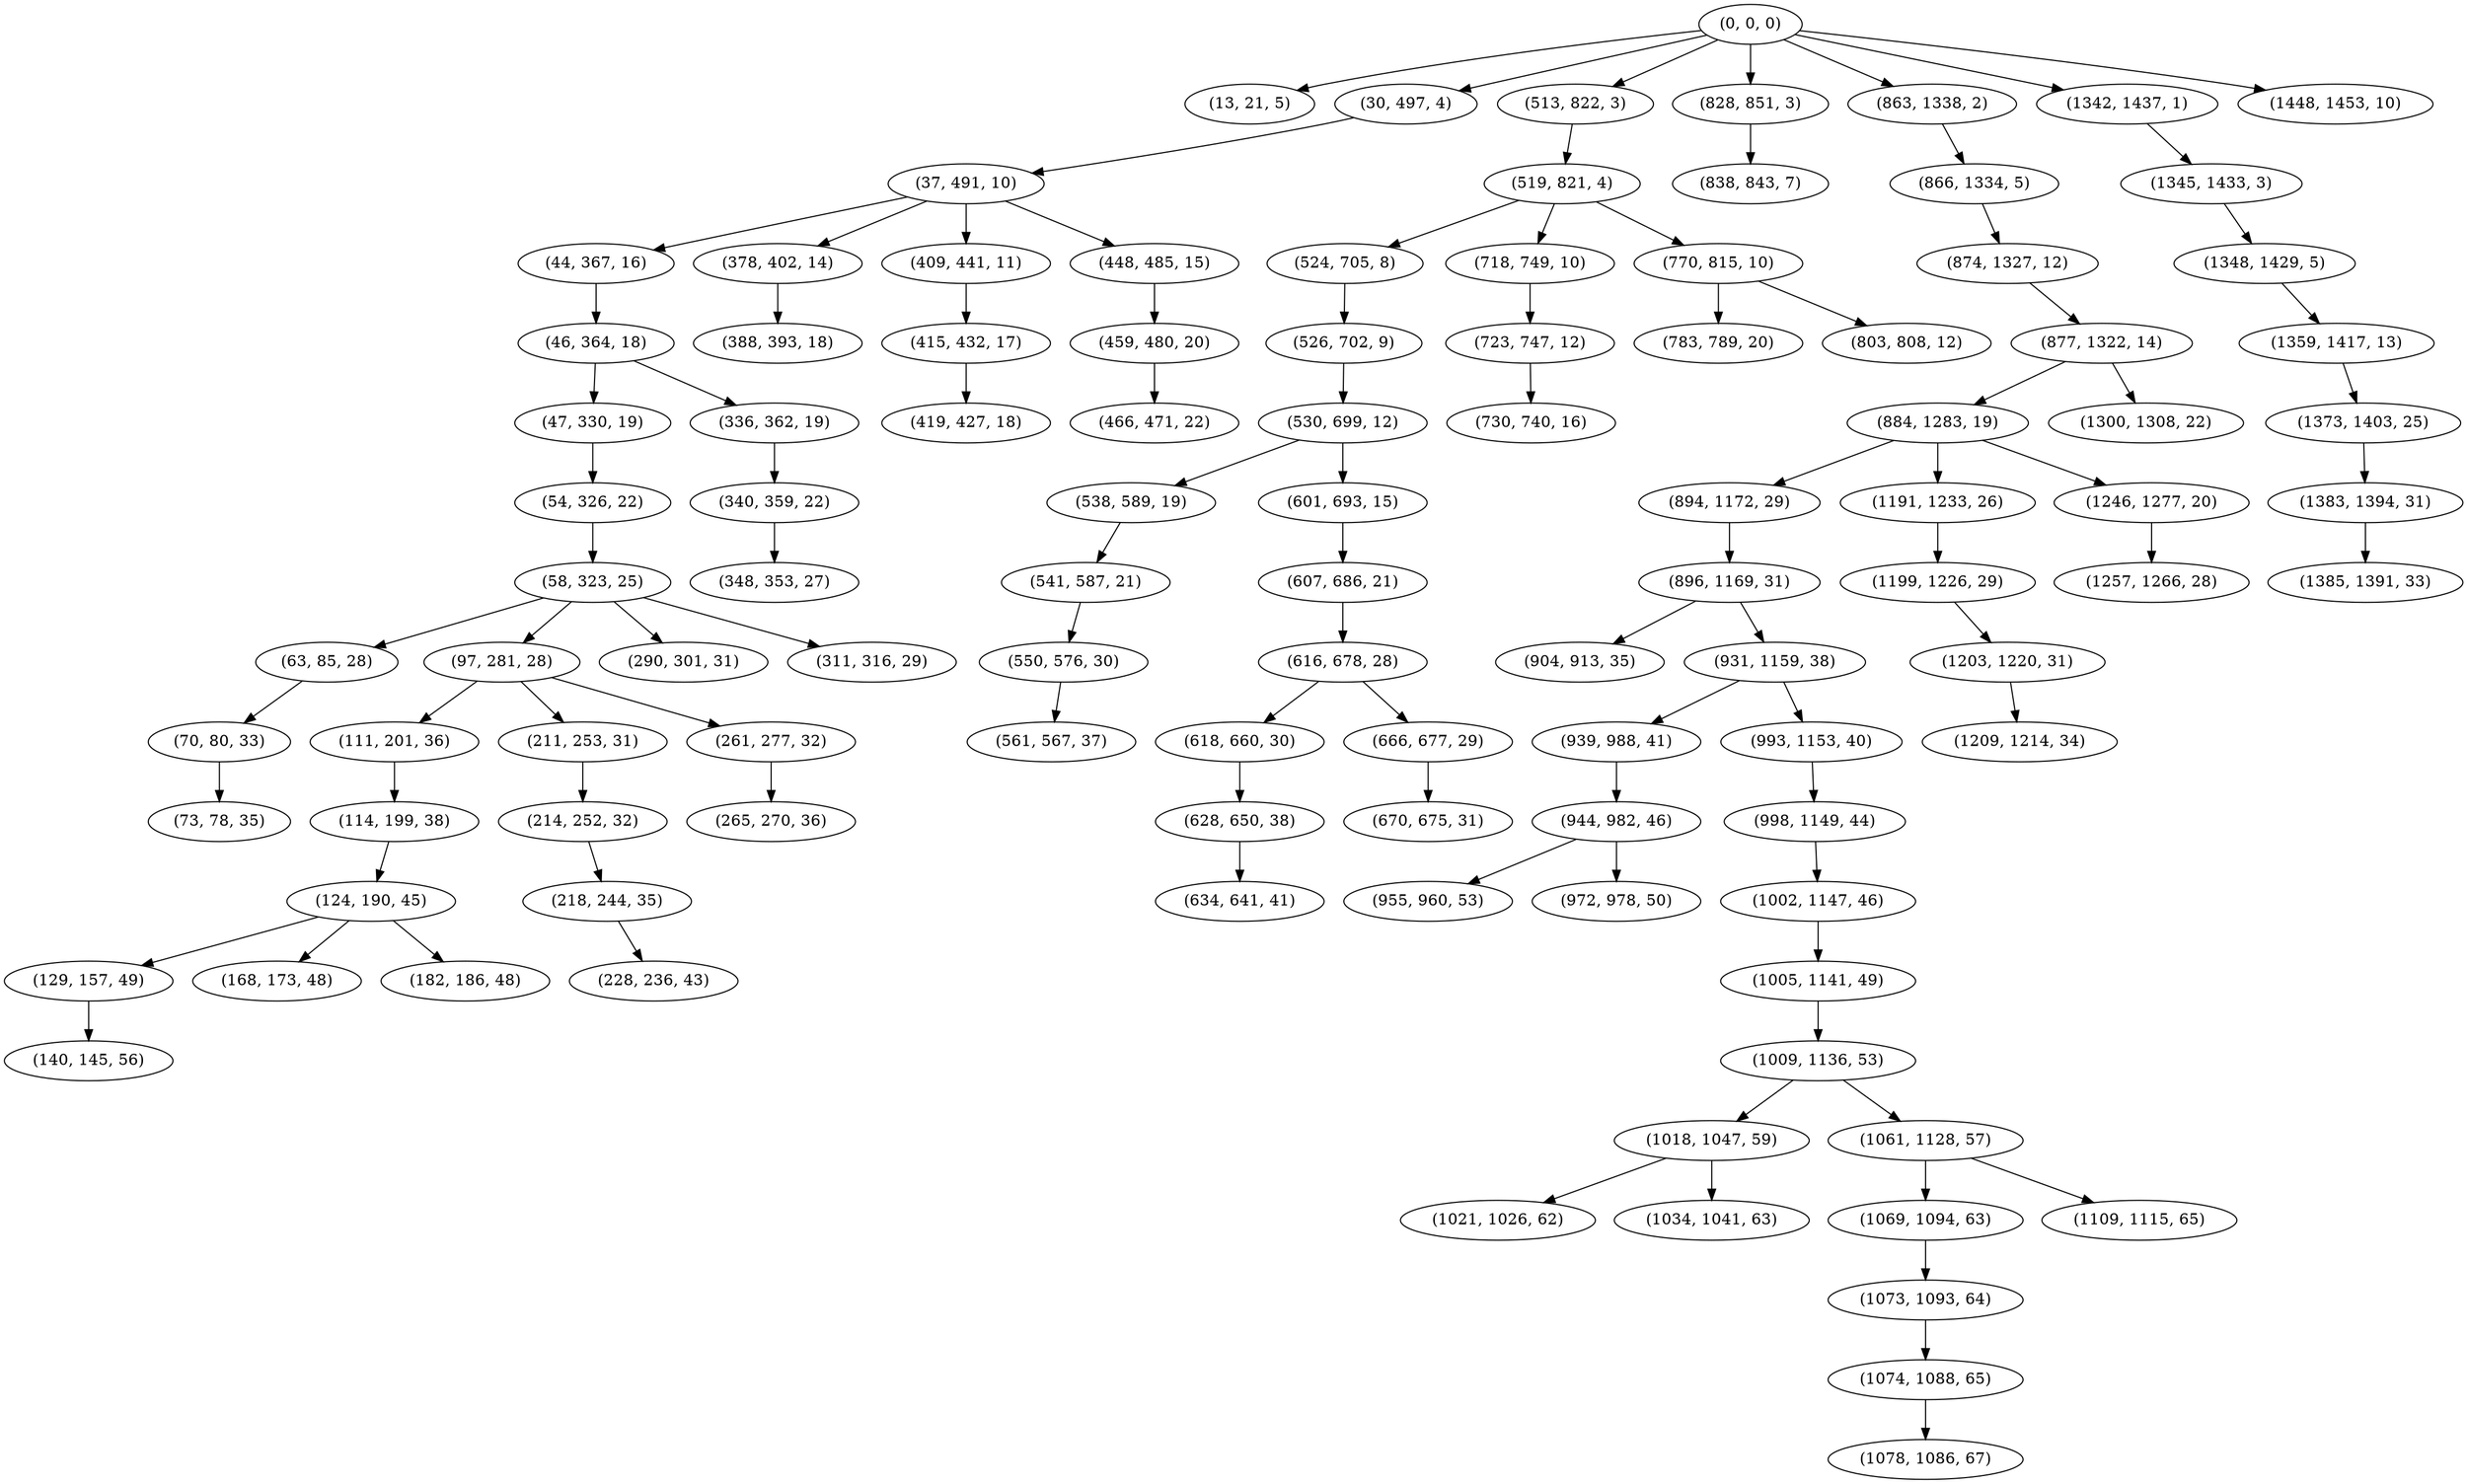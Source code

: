 digraph tree {
    "(0, 0, 0)";
    "(13, 21, 5)";
    "(30, 497, 4)";
    "(37, 491, 10)";
    "(44, 367, 16)";
    "(46, 364, 18)";
    "(47, 330, 19)";
    "(54, 326, 22)";
    "(58, 323, 25)";
    "(63, 85, 28)";
    "(70, 80, 33)";
    "(73, 78, 35)";
    "(97, 281, 28)";
    "(111, 201, 36)";
    "(114, 199, 38)";
    "(124, 190, 45)";
    "(129, 157, 49)";
    "(140, 145, 56)";
    "(168, 173, 48)";
    "(182, 186, 48)";
    "(211, 253, 31)";
    "(214, 252, 32)";
    "(218, 244, 35)";
    "(228, 236, 43)";
    "(261, 277, 32)";
    "(265, 270, 36)";
    "(290, 301, 31)";
    "(311, 316, 29)";
    "(336, 362, 19)";
    "(340, 359, 22)";
    "(348, 353, 27)";
    "(378, 402, 14)";
    "(388, 393, 18)";
    "(409, 441, 11)";
    "(415, 432, 17)";
    "(419, 427, 18)";
    "(448, 485, 15)";
    "(459, 480, 20)";
    "(466, 471, 22)";
    "(513, 822, 3)";
    "(519, 821, 4)";
    "(524, 705, 8)";
    "(526, 702, 9)";
    "(530, 699, 12)";
    "(538, 589, 19)";
    "(541, 587, 21)";
    "(550, 576, 30)";
    "(561, 567, 37)";
    "(601, 693, 15)";
    "(607, 686, 21)";
    "(616, 678, 28)";
    "(618, 660, 30)";
    "(628, 650, 38)";
    "(634, 641, 41)";
    "(666, 677, 29)";
    "(670, 675, 31)";
    "(718, 749, 10)";
    "(723, 747, 12)";
    "(730, 740, 16)";
    "(770, 815, 10)";
    "(783, 789, 20)";
    "(803, 808, 12)";
    "(828, 851, 3)";
    "(838, 843, 7)";
    "(863, 1338, 2)";
    "(866, 1334, 5)";
    "(874, 1327, 12)";
    "(877, 1322, 14)";
    "(884, 1283, 19)";
    "(894, 1172, 29)";
    "(896, 1169, 31)";
    "(904, 913, 35)";
    "(931, 1159, 38)";
    "(939, 988, 41)";
    "(944, 982, 46)";
    "(955, 960, 53)";
    "(972, 978, 50)";
    "(993, 1153, 40)";
    "(998, 1149, 44)";
    "(1002, 1147, 46)";
    "(1005, 1141, 49)";
    "(1009, 1136, 53)";
    "(1018, 1047, 59)";
    "(1021, 1026, 62)";
    "(1034, 1041, 63)";
    "(1061, 1128, 57)";
    "(1069, 1094, 63)";
    "(1073, 1093, 64)";
    "(1074, 1088, 65)";
    "(1078, 1086, 67)";
    "(1109, 1115, 65)";
    "(1191, 1233, 26)";
    "(1199, 1226, 29)";
    "(1203, 1220, 31)";
    "(1209, 1214, 34)";
    "(1246, 1277, 20)";
    "(1257, 1266, 28)";
    "(1300, 1308, 22)";
    "(1342, 1437, 1)";
    "(1345, 1433, 3)";
    "(1348, 1429, 5)";
    "(1359, 1417, 13)";
    "(1373, 1403, 25)";
    "(1383, 1394, 31)";
    "(1385, 1391, 33)";
    "(1448, 1453, 10)";
    "(0, 0, 0)" -> "(13, 21, 5)";
    "(0, 0, 0)" -> "(30, 497, 4)";
    "(0, 0, 0)" -> "(513, 822, 3)";
    "(0, 0, 0)" -> "(828, 851, 3)";
    "(0, 0, 0)" -> "(863, 1338, 2)";
    "(0, 0, 0)" -> "(1342, 1437, 1)";
    "(0, 0, 0)" -> "(1448, 1453, 10)";
    "(30, 497, 4)" -> "(37, 491, 10)";
    "(37, 491, 10)" -> "(44, 367, 16)";
    "(37, 491, 10)" -> "(378, 402, 14)";
    "(37, 491, 10)" -> "(409, 441, 11)";
    "(37, 491, 10)" -> "(448, 485, 15)";
    "(44, 367, 16)" -> "(46, 364, 18)";
    "(46, 364, 18)" -> "(47, 330, 19)";
    "(46, 364, 18)" -> "(336, 362, 19)";
    "(47, 330, 19)" -> "(54, 326, 22)";
    "(54, 326, 22)" -> "(58, 323, 25)";
    "(58, 323, 25)" -> "(63, 85, 28)";
    "(58, 323, 25)" -> "(97, 281, 28)";
    "(58, 323, 25)" -> "(290, 301, 31)";
    "(58, 323, 25)" -> "(311, 316, 29)";
    "(63, 85, 28)" -> "(70, 80, 33)";
    "(70, 80, 33)" -> "(73, 78, 35)";
    "(97, 281, 28)" -> "(111, 201, 36)";
    "(97, 281, 28)" -> "(211, 253, 31)";
    "(97, 281, 28)" -> "(261, 277, 32)";
    "(111, 201, 36)" -> "(114, 199, 38)";
    "(114, 199, 38)" -> "(124, 190, 45)";
    "(124, 190, 45)" -> "(129, 157, 49)";
    "(124, 190, 45)" -> "(168, 173, 48)";
    "(124, 190, 45)" -> "(182, 186, 48)";
    "(129, 157, 49)" -> "(140, 145, 56)";
    "(211, 253, 31)" -> "(214, 252, 32)";
    "(214, 252, 32)" -> "(218, 244, 35)";
    "(218, 244, 35)" -> "(228, 236, 43)";
    "(261, 277, 32)" -> "(265, 270, 36)";
    "(336, 362, 19)" -> "(340, 359, 22)";
    "(340, 359, 22)" -> "(348, 353, 27)";
    "(378, 402, 14)" -> "(388, 393, 18)";
    "(409, 441, 11)" -> "(415, 432, 17)";
    "(415, 432, 17)" -> "(419, 427, 18)";
    "(448, 485, 15)" -> "(459, 480, 20)";
    "(459, 480, 20)" -> "(466, 471, 22)";
    "(513, 822, 3)" -> "(519, 821, 4)";
    "(519, 821, 4)" -> "(524, 705, 8)";
    "(519, 821, 4)" -> "(718, 749, 10)";
    "(519, 821, 4)" -> "(770, 815, 10)";
    "(524, 705, 8)" -> "(526, 702, 9)";
    "(526, 702, 9)" -> "(530, 699, 12)";
    "(530, 699, 12)" -> "(538, 589, 19)";
    "(530, 699, 12)" -> "(601, 693, 15)";
    "(538, 589, 19)" -> "(541, 587, 21)";
    "(541, 587, 21)" -> "(550, 576, 30)";
    "(550, 576, 30)" -> "(561, 567, 37)";
    "(601, 693, 15)" -> "(607, 686, 21)";
    "(607, 686, 21)" -> "(616, 678, 28)";
    "(616, 678, 28)" -> "(618, 660, 30)";
    "(616, 678, 28)" -> "(666, 677, 29)";
    "(618, 660, 30)" -> "(628, 650, 38)";
    "(628, 650, 38)" -> "(634, 641, 41)";
    "(666, 677, 29)" -> "(670, 675, 31)";
    "(718, 749, 10)" -> "(723, 747, 12)";
    "(723, 747, 12)" -> "(730, 740, 16)";
    "(770, 815, 10)" -> "(783, 789, 20)";
    "(770, 815, 10)" -> "(803, 808, 12)";
    "(828, 851, 3)" -> "(838, 843, 7)";
    "(863, 1338, 2)" -> "(866, 1334, 5)";
    "(866, 1334, 5)" -> "(874, 1327, 12)";
    "(874, 1327, 12)" -> "(877, 1322, 14)";
    "(877, 1322, 14)" -> "(884, 1283, 19)";
    "(877, 1322, 14)" -> "(1300, 1308, 22)";
    "(884, 1283, 19)" -> "(894, 1172, 29)";
    "(884, 1283, 19)" -> "(1191, 1233, 26)";
    "(884, 1283, 19)" -> "(1246, 1277, 20)";
    "(894, 1172, 29)" -> "(896, 1169, 31)";
    "(896, 1169, 31)" -> "(904, 913, 35)";
    "(896, 1169, 31)" -> "(931, 1159, 38)";
    "(931, 1159, 38)" -> "(939, 988, 41)";
    "(931, 1159, 38)" -> "(993, 1153, 40)";
    "(939, 988, 41)" -> "(944, 982, 46)";
    "(944, 982, 46)" -> "(955, 960, 53)";
    "(944, 982, 46)" -> "(972, 978, 50)";
    "(993, 1153, 40)" -> "(998, 1149, 44)";
    "(998, 1149, 44)" -> "(1002, 1147, 46)";
    "(1002, 1147, 46)" -> "(1005, 1141, 49)";
    "(1005, 1141, 49)" -> "(1009, 1136, 53)";
    "(1009, 1136, 53)" -> "(1018, 1047, 59)";
    "(1009, 1136, 53)" -> "(1061, 1128, 57)";
    "(1018, 1047, 59)" -> "(1021, 1026, 62)";
    "(1018, 1047, 59)" -> "(1034, 1041, 63)";
    "(1061, 1128, 57)" -> "(1069, 1094, 63)";
    "(1061, 1128, 57)" -> "(1109, 1115, 65)";
    "(1069, 1094, 63)" -> "(1073, 1093, 64)";
    "(1073, 1093, 64)" -> "(1074, 1088, 65)";
    "(1074, 1088, 65)" -> "(1078, 1086, 67)";
    "(1191, 1233, 26)" -> "(1199, 1226, 29)";
    "(1199, 1226, 29)" -> "(1203, 1220, 31)";
    "(1203, 1220, 31)" -> "(1209, 1214, 34)";
    "(1246, 1277, 20)" -> "(1257, 1266, 28)";
    "(1342, 1437, 1)" -> "(1345, 1433, 3)";
    "(1345, 1433, 3)" -> "(1348, 1429, 5)";
    "(1348, 1429, 5)" -> "(1359, 1417, 13)";
    "(1359, 1417, 13)" -> "(1373, 1403, 25)";
    "(1373, 1403, 25)" -> "(1383, 1394, 31)";
    "(1383, 1394, 31)" -> "(1385, 1391, 33)";
}
